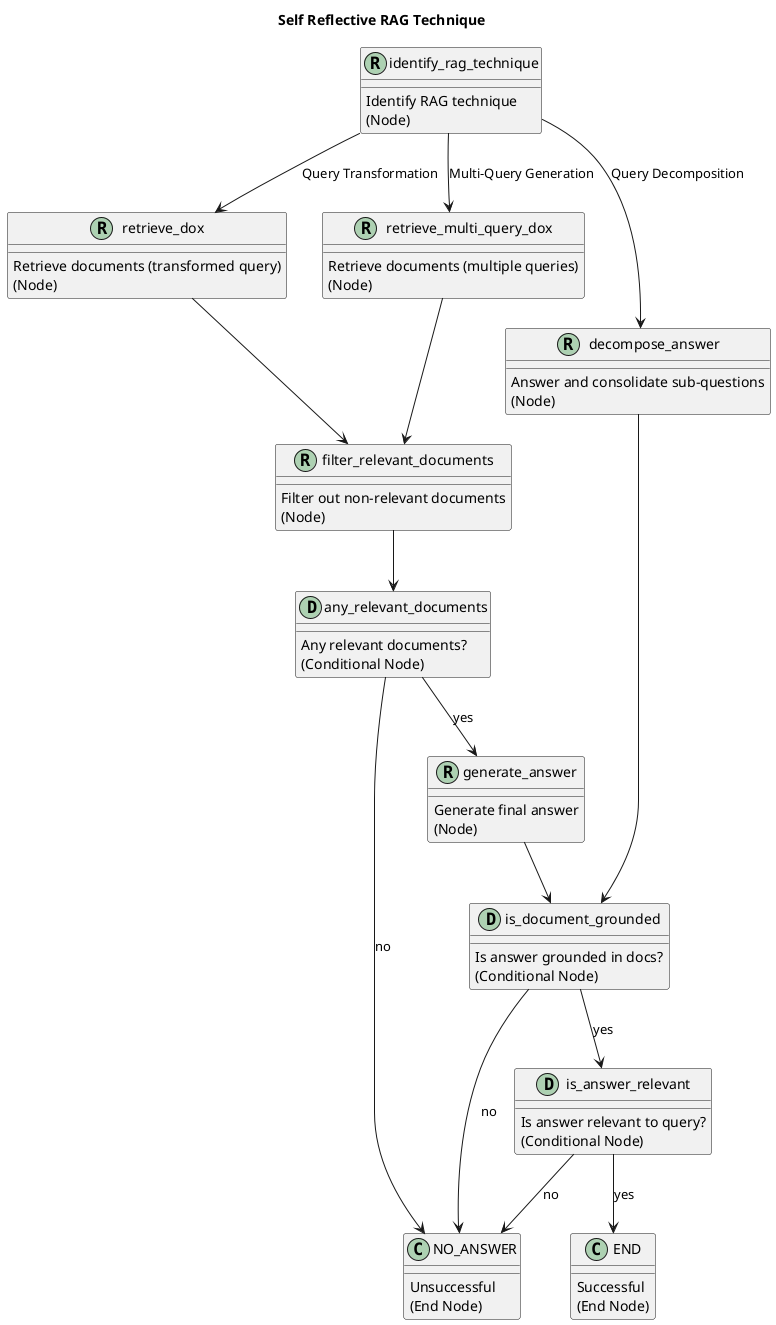 @startuml Self Reflective RAG Pipeline

title Self Reflective RAG Technique

' Define styled node types
!define RectangleNode(x) class x << (R,#ADD1B2) >>
!define DiamondNode(x) class x << (D,#ADD1B2) >>

' Nodes
RectangleNode(identify_rag_technique)
RectangleNode(retrieve_dox)
RectangleNode(retrieve_multi_query_dox)
RectangleNode(decompose_answer)
RectangleNode(filter_relevant_documents)
RectangleNode(generate_answer)
DiamondNode(any_relevant_documents)
DiamondNode(is_document_grounded)
DiamondNode(is_answer_relevant)
END : Successful\n(End Node)
NO_ANSWER : Unsuccessful\n(End Node)

' Descriptions
identify_rag_technique : Identify RAG technique\n(Node)
retrieve_dox              : Retrieve documents (transformed query)\n(Node)
retrieve_multi_query_dox  : Retrieve documents (multiple queries)\n(Node)
decompose_answer          : Answer and consolidate sub-questions\n(Node)
filter_relevant_documents : Filter out non-relevant documents\n(Node)
generate_answer           : Generate final answer\n(Node)
any_relevant_documents    : Any relevant documents?\n(Conditional Node)
is_document_grounded      : Is answer grounded in docs?\n(Conditional Node)
is_answer_relevant        : Is answer relevant to query?\n(Conditional Node)

' Flow
identify_rag_technique --> retrieve_dox              : Query Transformation
identify_rag_technique --> retrieve_multi_query_dox  : Multi-Query Generation
identify_rag_technique --> decompose_answer          : Query Decomposition

retrieve_dox --> filter_relevant_documents
retrieve_multi_query_dox --> filter_relevant_documents

filter_relevant_documents --> any_relevant_documents
any_relevant_documents --> generate_answer : yes
any_relevant_documents --> NO_ANSWER         : no

decompose_answer --> is_document_grounded

generate_answer --> is_document_grounded

is_document_grounded --> is_answer_relevant : yes
is_document_grounded --> NO_ANSWER          : no

is_answer_relevant --> END        : yes
is_answer_relevant --> NO_ANSWER  : no

@enduml
